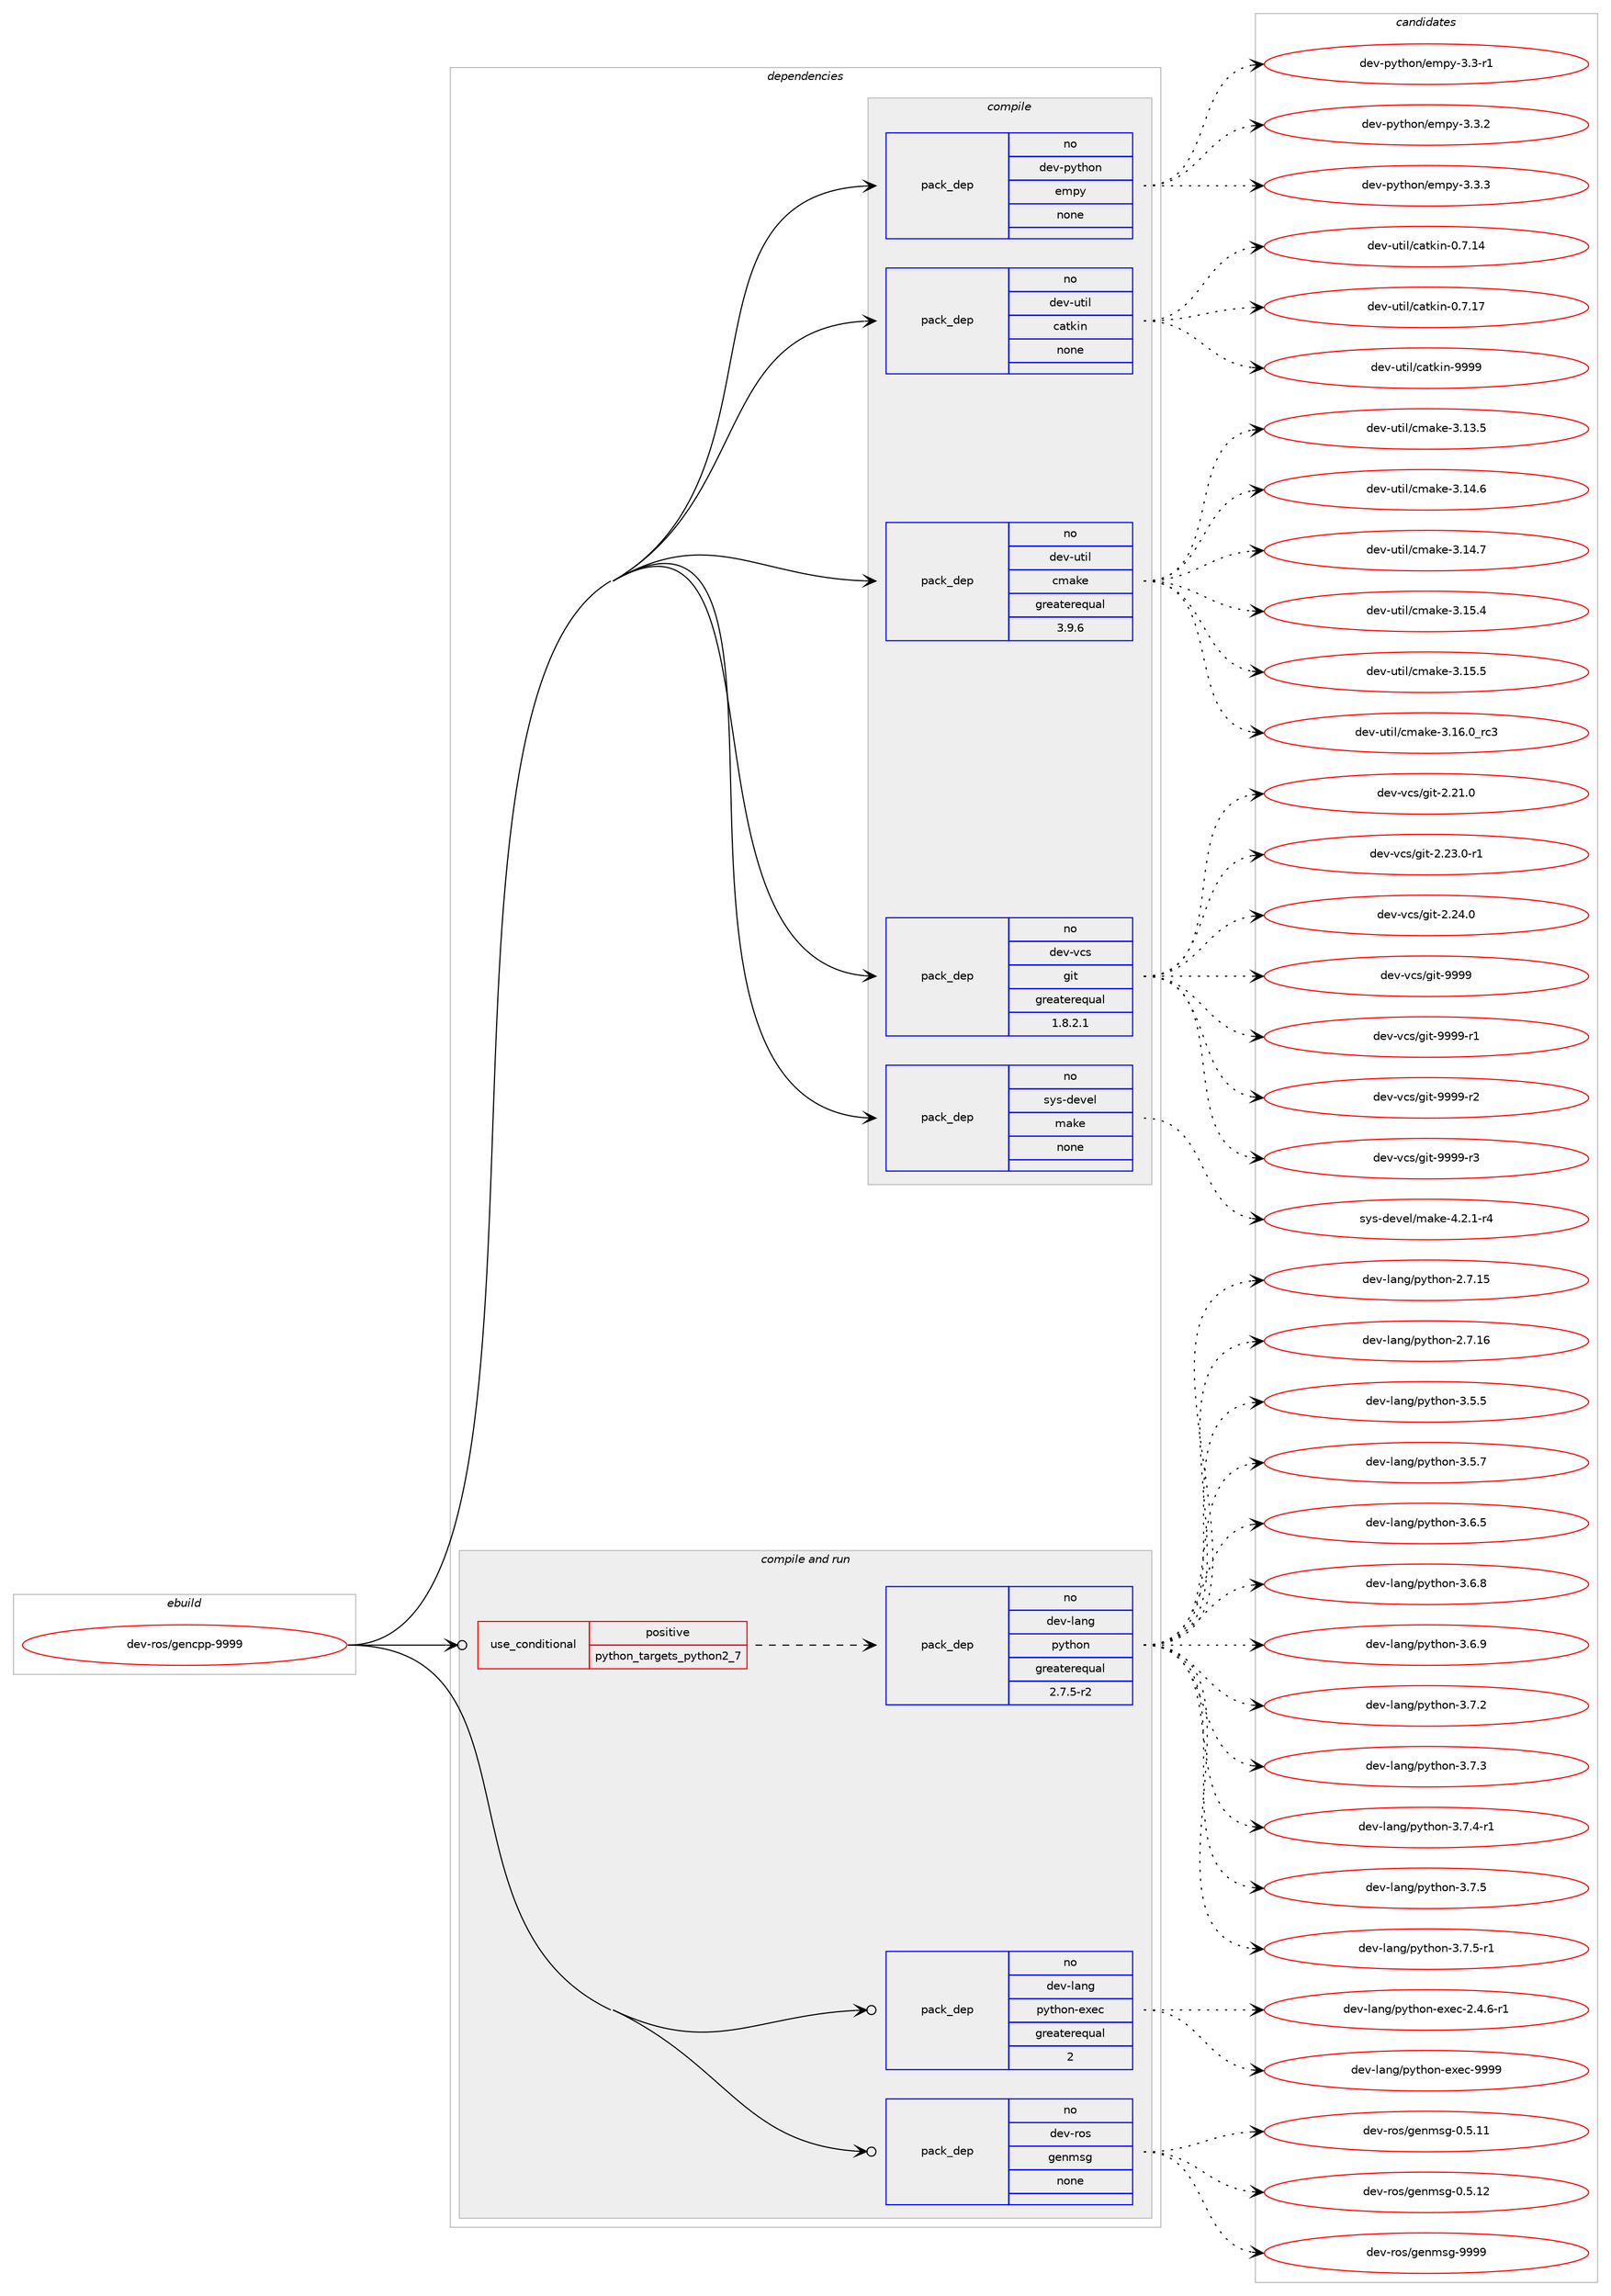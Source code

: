 digraph prolog {

# *************
# Graph options
# *************

newrank=true;
concentrate=true;
compound=true;
graph [rankdir=LR,fontname=Helvetica,fontsize=10,ranksep=1.5];#, ranksep=2.5, nodesep=0.2];
edge  [arrowhead=vee];
node  [fontname=Helvetica,fontsize=10];

# **********
# The ebuild
# **********

subgraph cluster_leftcol {
color=gray;
rank=same;
label=<<i>ebuild</i>>;
id [label="dev-ros/gencpp-9999", color=red, width=4, href="../dev-ros/gencpp-9999.svg"];
}

# ****************
# The dependencies
# ****************

subgraph cluster_midcol {
color=gray;
label=<<i>dependencies</i>>;
subgraph cluster_compile {
fillcolor="#eeeeee";
style=filled;
label=<<i>compile</i>>;
subgraph pack487517 {
dependency652754 [label=<<TABLE BORDER="0" CELLBORDER="1" CELLSPACING="0" CELLPADDING="4" WIDTH="220"><TR><TD ROWSPAN="6" CELLPADDING="30">pack_dep</TD></TR><TR><TD WIDTH="110">no</TD></TR><TR><TD>dev-python</TD></TR><TR><TD>empy</TD></TR><TR><TD>none</TD></TR><TR><TD></TD></TR></TABLE>>, shape=none, color=blue];
}
id:e -> dependency652754:w [weight=20,style="solid",arrowhead="vee"];
subgraph pack487518 {
dependency652755 [label=<<TABLE BORDER="0" CELLBORDER="1" CELLSPACING="0" CELLPADDING="4" WIDTH="220"><TR><TD ROWSPAN="6" CELLPADDING="30">pack_dep</TD></TR><TR><TD WIDTH="110">no</TD></TR><TR><TD>dev-util</TD></TR><TR><TD>catkin</TD></TR><TR><TD>none</TD></TR><TR><TD></TD></TR></TABLE>>, shape=none, color=blue];
}
id:e -> dependency652755:w [weight=20,style="solid",arrowhead="vee"];
subgraph pack487519 {
dependency652756 [label=<<TABLE BORDER="0" CELLBORDER="1" CELLSPACING="0" CELLPADDING="4" WIDTH="220"><TR><TD ROWSPAN="6" CELLPADDING="30">pack_dep</TD></TR><TR><TD WIDTH="110">no</TD></TR><TR><TD>dev-util</TD></TR><TR><TD>cmake</TD></TR><TR><TD>greaterequal</TD></TR><TR><TD>3.9.6</TD></TR></TABLE>>, shape=none, color=blue];
}
id:e -> dependency652756:w [weight=20,style="solid",arrowhead="vee"];
subgraph pack487520 {
dependency652757 [label=<<TABLE BORDER="0" CELLBORDER="1" CELLSPACING="0" CELLPADDING="4" WIDTH="220"><TR><TD ROWSPAN="6" CELLPADDING="30">pack_dep</TD></TR><TR><TD WIDTH="110">no</TD></TR><TR><TD>dev-vcs</TD></TR><TR><TD>git</TD></TR><TR><TD>greaterequal</TD></TR><TR><TD>1.8.2.1</TD></TR></TABLE>>, shape=none, color=blue];
}
id:e -> dependency652757:w [weight=20,style="solid",arrowhead="vee"];
subgraph pack487521 {
dependency652758 [label=<<TABLE BORDER="0" CELLBORDER="1" CELLSPACING="0" CELLPADDING="4" WIDTH="220"><TR><TD ROWSPAN="6" CELLPADDING="30">pack_dep</TD></TR><TR><TD WIDTH="110">no</TD></TR><TR><TD>sys-devel</TD></TR><TR><TD>make</TD></TR><TR><TD>none</TD></TR><TR><TD></TD></TR></TABLE>>, shape=none, color=blue];
}
id:e -> dependency652758:w [weight=20,style="solid",arrowhead="vee"];
}
subgraph cluster_compileandrun {
fillcolor="#eeeeee";
style=filled;
label=<<i>compile and run</i>>;
subgraph cond153331 {
dependency652759 [label=<<TABLE BORDER="0" CELLBORDER="1" CELLSPACING="0" CELLPADDING="4"><TR><TD ROWSPAN="3" CELLPADDING="10">use_conditional</TD></TR><TR><TD>positive</TD></TR><TR><TD>python_targets_python2_7</TD></TR></TABLE>>, shape=none, color=red];
subgraph pack487522 {
dependency652760 [label=<<TABLE BORDER="0" CELLBORDER="1" CELLSPACING="0" CELLPADDING="4" WIDTH="220"><TR><TD ROWSPAN="6" CELLPADDING="30">pack_dep</TD></TR><TR><TD WIDTH="110">no</TD></TR><TR><TD>dev-lang</TD></TR><TR><TD>python</TD></TR><TR><TD>greaterequal</TD></TR><TR><TD>2.7.5-r2</TD></TR></TABLE>>, shape=none, color=blue];
}
dependency652759:e -> dependency652760:w [weight=20,style="dashed",arrowhead="vee"];
}
id:e -> dependency652759:w [weight=20,style="solid",arrowhead="odotvee"];
subgraph pack487523 {
dependency652761 [label=<<TABLE BORDER="0" CELLBORDER="1" CELLSPACING="0" CELLPADDING="4" WIDTH="220"><TR><TD ROWSPAN="6" CELLPADDING="30">pack_dep</TD></TR><TR><TD WIDTH="110">no</TD></TR><TR><TD>dev-lang</TD></TR><TR><TD>python-exec</TD></TR><TR><TD>greaterequal</TD></TR><TR><TD>2</TD></TR></TABLE>>, shape=none, color=blue];
}
id:e -> dependency652761:w [weight=20,style="solid",arrowhead="odotvee"];
subgraph pack487524 {
dependency652762 [label=<<TABLE BORDER="0" CELLBORDER="1" CELLSPACING="0" CELLPADDING="4" WIDTH="220"><TR><TD ROWSPAN="6" CELLPADDING="30">pack_dep</TD></TR><TR><TD WIDTH="110">no</TD></TR><TR><TD>dev-ros</TD></TR><TR><TD>genmsg</TD></TR><TR><TD>none</TD></TR><TR><TD></TD></TR></TABLE>>, shape=none, color=blue];
}
id:e -> dependency652762:w [weight=20,style="solid",arrowhead="odotvee"];
}
subgraph cluster_run {
fillcolor="#eeeeee";
style=filled;
label=<<i>run</i>>;
}
}

# **************
# The candidates
# **************

subgraph cluster_choices {
rank=same;
color=gray;
label=<<i>candidates</i>>;

subgraph choice487517 {
color=black;
nodesep=1;
choice1001011184511212111610411111047101109112121455146514511449 [label="dev-python/empy-3.3-r1", color=red, width=4,href="../dev-python/empy-3.3-r1.svg"];
choice1001011184511212111610411111047101109112121455146514650 [label="dev-python/empy-3.3.2", color=red, width=4,href="../dev-python/empy-3.3.2.svg"];
choice1001011184511212111610411111047101109112121455146514651 [label="dev-python/empy-3.3.3", color=red, width=4,href="../dev-python/empy-3.3.3.svg"];
dependency652754:e -> choice1001011184511212111610411111047101109112121455146514511449:w [style=dotted,weight="100"];
dependency652754:e -> choice1001011184511212111610411111047101109112121455146514650:w [style=dotted,weight="100"];
dependency652754:e -> choice1001011184511212111610411111047101109112121455146514651:w [style=dotted,weight="100"];
}
subgraph choice487518 {
color=black;
nodesep=1;
choice1001011184511711610510847999711610710511045484655464952 [label="dev-util/catkin-0.7.14", color=red, width=4,href="../dev-util/catkin-0.7.14.svg"];
choice1001011184511711610510847999711610710511045484655464955 [label="dev-util/catkin-0.7.17", color=red, width=4,href="../dev-util/catkin-0.7.17.svg"];
choice100101118451171161051084799971161071051104557575757 [label="dev-util/catkin-9999", color=red, width=4,href="../dev-util/catkin-9999.svg"];
dependency652755:e -> choice1001011184511711610510847999711610710511045484655464952:w [style=dotted,weight="100"];
dependency652755:e -> choice1001011184511711610510847999711610710511045484655464955:w [style=dotted,weight="100"];
dependency652755:e -> choice100101118451171161051084799971161071051104557575757:w [style=dotted,weight="100"];
}
subgraph choice487519 {
color=black;
nodesep=1;
choice1001011184511711610510847991099710710145514649514653 [label="dev-util/cmake-3.13.5", color=red, width=4,href="../dev-util/cmake-3.13.5.svg"];
choice1001011184511711610510847991099710710145514649524654 [label="dev-util/cmake-3.14.6", color=red, width=4,href="../dev-util/cmake-3.14.6.svg"];
choice1001011184511711610510847991099710710145514649524655 [label="dev-util/cmake-3.14.7", color=red, width=4,href="../dev-util/cmake-3.14.7.svg"];
choice1001011184511711610510847991099710710145514649534652 [label="dev-util/cmake-3.15.4", color=red, width=4,href="../dev-util/cmake-3.15.4.svg"];
choice1001011184511711610510847991099710710145514649534653 [label="dev-util/cmake-3.15.5", color=red, width=4,href="../dev-util/cmake-3.15.5.svg"];
choice1001011184511711610510847991099710710145514649544648951149951 [label="dev-util/cmake-3.16.0_rc3", color=red, width=4,href="../dev-util/cmake-3.16.0_rc3.svg"];
dependency652756:e -> choice1001011184511711610510847991099710710145514649514653:w [style=dotted,weight="100"];
dependency652756:e -> choice1001011184511711610510847991099710710145514649524654:w [style=dotted,weight="100"];
dependency652756:e -> choice1001011184511711610510847991099710710145514649524655:w [style=dotted,weight="100"];
dependency652756:e -> choice1001011184511711610510847991099710710145514649534652:w [style=dotted,weight="100"];
dependency652756:e -> choice1001011184511711610510847991099710710145514649534653:w [style=dotted,weight="100"];
dependency652756:e -> choice1001011184511711610510847991099710710145514649544648951149951:w [style=dotted,weight="100"];
}
subgraph choice487520 {
color=black;
nodesep=1;
choice10010111845118991154710310511645504650494648 [label="dev-vcs/git-2.21.0", color=red, width=4,href="../dev-vcs/git-2.21.0.svg"];
choice100101118451189911547103105116455046505146484511449 [label="dev-vcs/git-2.23.0-r1", color=red, width=4,href="../dev-vcs/git-2.23.0-r1.svg"];
choice10010111845118991154710310511645504650524648 [label="dev-vcs/git-2.24.0", color=red, width=4,href="../dev-vcs/git-2.24.0.svg"];
choice1001011184511899115471031051164557575757 [label="dev-vcs/git-9999", color=red, width=4,href="../dev-vcs/git-9999.svg"];
choice10010111845118991154710310511645575757574511449 [label="dev-vcs/git-9999-r1", color=red, width=4,href="../dev-vcs/git-9999-r1.svg"];
choice10010111845118991154710310511645575757574511450 [label="dev-vcs/git-9999-r2", color=red, width=4,href="../dev-vcs/git-9999-r2.svg"];
choice10010111845118991154710310511645575757574511451 [label="dev-vcs/git-9999-r3", color=red, width=4,href="../dev-vcs/git-9999-r3.svg"];
dependency652757:e -> choice10010111845118991154710310511645504650494648:w [style=dotted,weight="100"];
dependency652757:e -> choice100101118451189911547103105116455046505146484511449:w [style=dotted,weight="100"];
dependency652757:e -> choice10010111845118991154710310511645504650524648:w [style=dotted,weight="100"];
dependency652757:e -> choice1001011184511899115471031051164557575757:w [style=dotted,weight="100"];
dependency652757:e -> choice10010111845118991154710310511645575757574511449:w [style=dotted,weight="100"];
dependency652757:e -> choice10010111845118991154710310511645575757574511450:w [style=dotted,weight="100"];
dependency652757:e -> choice10010111845118991154710310511645575757574511451:w [style=dotted,weight="100"];
}
subgraph choice487521 {
color=black;
nodesep=1;
choice1151211154510010111810110847109971071014552465046494511452 [label="sys-devel/make-4.2.1-r4", color=red, width=4,href="../sys-devel/make-4.2.1-r4.svg"];
dependency652758:e -> choice1151211154510010111810110847109971071014552465046494511452:w [style=dotted,weight="100"];
}
subgraph choice487522 {
color=black;
nodesep=1;
choice10010111845108971101034711212111610411111045504655464953 [label="dev-lang/python-2.7.15", color=red, width=4,href="../dev-lang/python-2.7.15.svg"];
choice10010111845108971101034711212111610411111045504655464954 [label="dev-lang/python-2.7.16", color=red, width=4,href="../dev-lang/python-2.7.16.svg"];
choice100101118451089711010347112121116104111110455146534653 [label="dev-lang/python-3.5.5", color=red, width=4,href="../dev-lang/python-3.5.5.svg"];
choice100101118451089711010347112121116104111110455146534655 [label="dev-lang/python-3.5.7", color=red, width=4,href="../dev-lang/python-3.5.7.svg"];
choice100101118451089711010347112121116104111110455146544653 [label="dev-lang/python-3.6.5", color=red, width=4,href="../dev-lang/python-3.6.5.svg"];
choice100101118451089711010347112121116104111110455146544656 [label="dev-lang/python-3.6.8", color=red, width=4,href="../dev-lang/python-3.6.8.svg"];
choice100101118451089711010347112121116104111110455146544657 [label="dev-lang/python-3.6.9", color=red, width=4,href="../dev-lang/python-3.6.9.svg"];
choice100101118451089711010347112121116104111110455146554650 [label="dev-lang/python-3.7.2", color=red, width=4,href="../dev-lang/python-3.7.2.svg"];
choice100101118451089711010347112121116104111110455146554651 [label="dev-lang/python-3.7.3", color=red, width=4,href="../dev-lang/python-3.7.3.svg"];
choice1001011184510897110103471121211161041111104551465546524511449 [label="dev-lang/python-3.7.4-r1", color=red, width=4,href="../dev-lang/python-3.7.4-r1.svg"];
choice100101118451089711010347112121116104111110455146554653 [label="dev-lang/python-3.7.5", color=red, width=4,href="../dev-lang/python-3.7.5.svg"];
choice1001011184510897110103471121211161041111104551465546534511449 [label="dev-lang/python-3.7.5-r1", color=red, width=4,href="../dev-lang/python-3.7.5-r1.svg"];
dependency652760:e -> choice10010111845108971101034711212111610411111045504655464953:w [style=dotted,weight="100"];
dependency652760:e -> choice10010111845108971101034711212111610411111045504655464954:w [style=dotted,weight="100"];
dependency652760:e -> choice100101118451089711010347112121116104111110455146534653:w [style=dotted,weight="100"];
dependency652760:e -> choice100101118451089711010347112121116104111110455146534655:w [style=dotted,weight="100"];
dependency652760:e -> choice100101118451089711010347112121116104111110455146544653:w [style=dotted,weight="100"];
dependency652760:e -> choice100101118451089711010347112121116104111110455146544656:w [style=dotted,weight="100"];
dependency652760:e -> choice100101118451089711010347112121116104111110455146544657:w [style=dotted,weight="100"];
dependency652760:e -> choice100101118451089711010347112121116104111110455146554650:w [style=dotted,weight="100"];
dependency652760:e -> choice100101118451089711010347112121116104111110455146554651:w [style=dotted,weight="100"];
dependency652760:e -> choice1001011184510897110103471121211161041111104551465546524511449:w [style=dotted,weight="100"];
dependency652760:e -> choice100101118451089711010347112121116104111110455146554653:w [style=dotted,weight="100"];
dependency652760:e -> choice1001011184510897110103471121211161041111104551465546534511449:w [style=dotted,weight="100"];
}
subgraph choice487523 {
color=black;
nodesep=1;
choice10010111845108971101034711212111610411111045101120101994550465246544511449 [label="dev-lang/python-exec-2.4.6-r1", color=red, width=4,href="../dev-lang/python-exec-2.4.6-r1.svg"];
choice10010111845108971101034711212111610411111045101120101994557575757 [label="dev-lang/python-exec-9999", color=red, width=4,href="../dev-lang/python-exec-9999.svg"];
dependency652761:e -> choice10010111845108971101034711212111610411111045101120101994550465246544511449:w [style=dotted,weight="100"];
dependency652761:e -> choice10010111845108971101034711212111610411111045101120101994557575757:w [style=dotted,weight="100"];
}
subgraph choice487524 {
color=black;
nodesep=1;
choice100101118451141111154710310111010911510345484653464949 [label="dev-ros/genmsg-0.5.11", color=red, width=4,href="../dev-ros/genmsg-0.5.11.svg"];
choice100101118451141111154710310111010911510345484653464950 [label="dev-ros/genmsg-0.5.12", color=red, width=4,href="../dev-ros/genmsg-0.5.12.svg"];
choice10010111845114111115471031011101091151034557575757 [label="dev-ros/genmsg-9999", color=red, width=4,href="../dev-ros/genmsg-9999.svg"];
dependency652762:e -> choice100101118451141111154710310111010911510345484653464949:w [style=dotted,weight="100"];
dependency652762:e -> choice100101118451141111154710310111010911510345484653464950:w [style=dotted,weight="100"];
dependency652762:e -> choice10010111845114111115471031011101091151034557575757:w [style=dotted,weight="100"];
}
}

}
